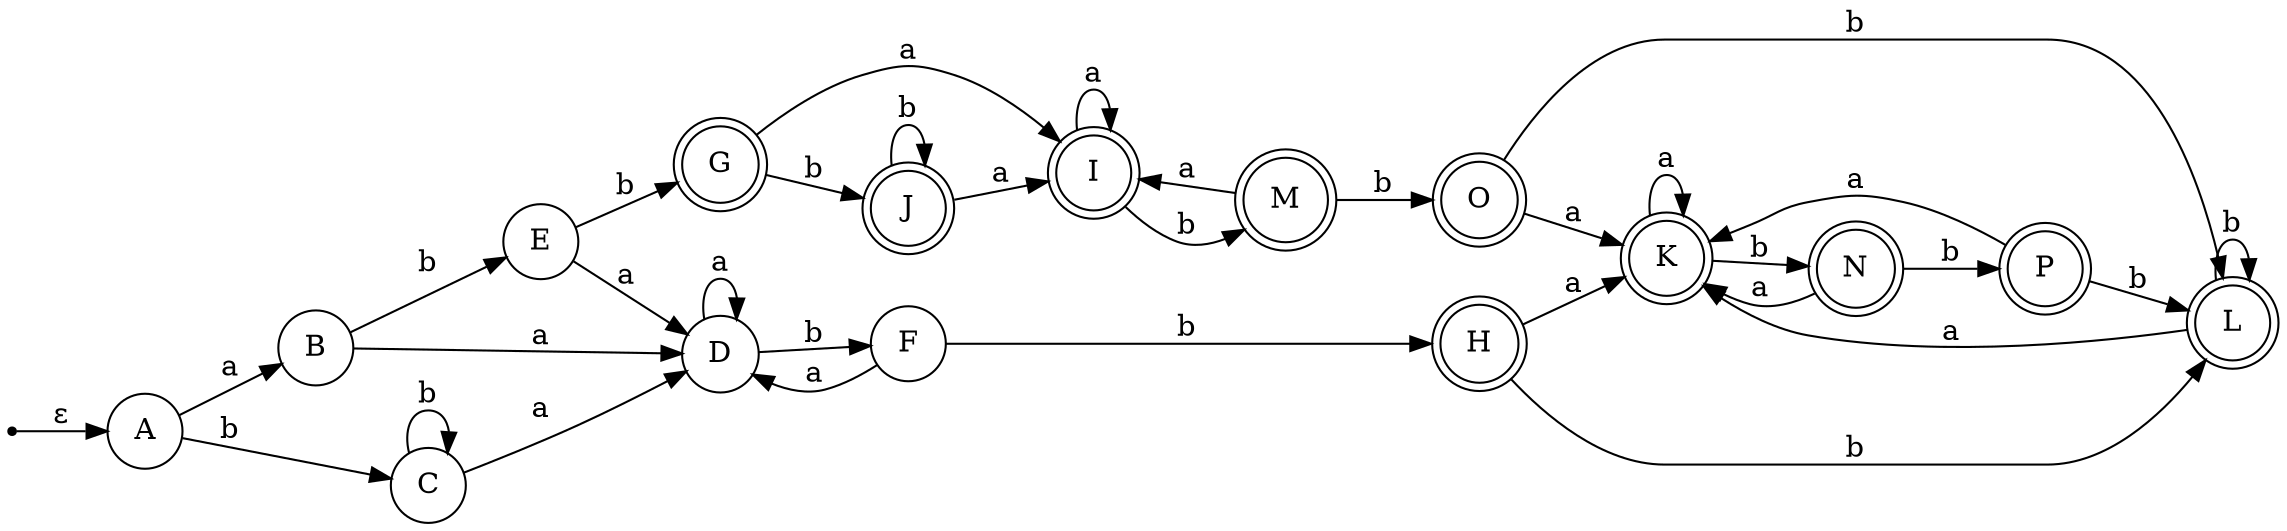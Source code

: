 digraph AFD{
node [shape=circle];
rankdir=LR;
init [label="", shape=point];
B [label="B"];
C [label="C"];
D [label="D"];
E [label="E"];
F [label="F"];
G[shape=doublecircle] [label="G"];
H[shape=doublecircle] [label="H"];
I[shape=doublecircle] [label="I"];
J[shape=doublecircle] [label="J"];
K[shape=doublecircle] [label="K"];
L[shape=doublecircle] [label="L"];
M[shape=doublecircle] [label="M"];
N[shape=doublecircle] [label="N"];
O[shape=doublecircle] [label="O"];
P[shape=doublecircle] [label="P"];
init->A[label="ε"];
A->B[label="a"];
A->C[label="b"];
B->D[label="a"];
B->E[label="b"];
C->D[label="a"];
C->C[label="b"];
D->D[label="a"];
D->F[label="b"];
E->D[label="a"];
E->G[label="b"];
F->D[label="a"];
F->H[label="b"];
G->I[label="a"];
G->J[label="b"];
H->K[label="a"];
H->L[label="b"];
I->I[label="a"];
I->M[label="b"];
J->I[label="a"];
J->J[label="b"];
K->K[label="a"];
K->N[label="b"];
L->K[label="a"];
L->L[label="b"];
M->I[label="a"];
M->O[label="b"];
N->K[label="a"];
N->P[label="b"];
O->K[label="a"];
O->L[label="b"];
P->K[label="a"];
P->L[label="b"];
}
